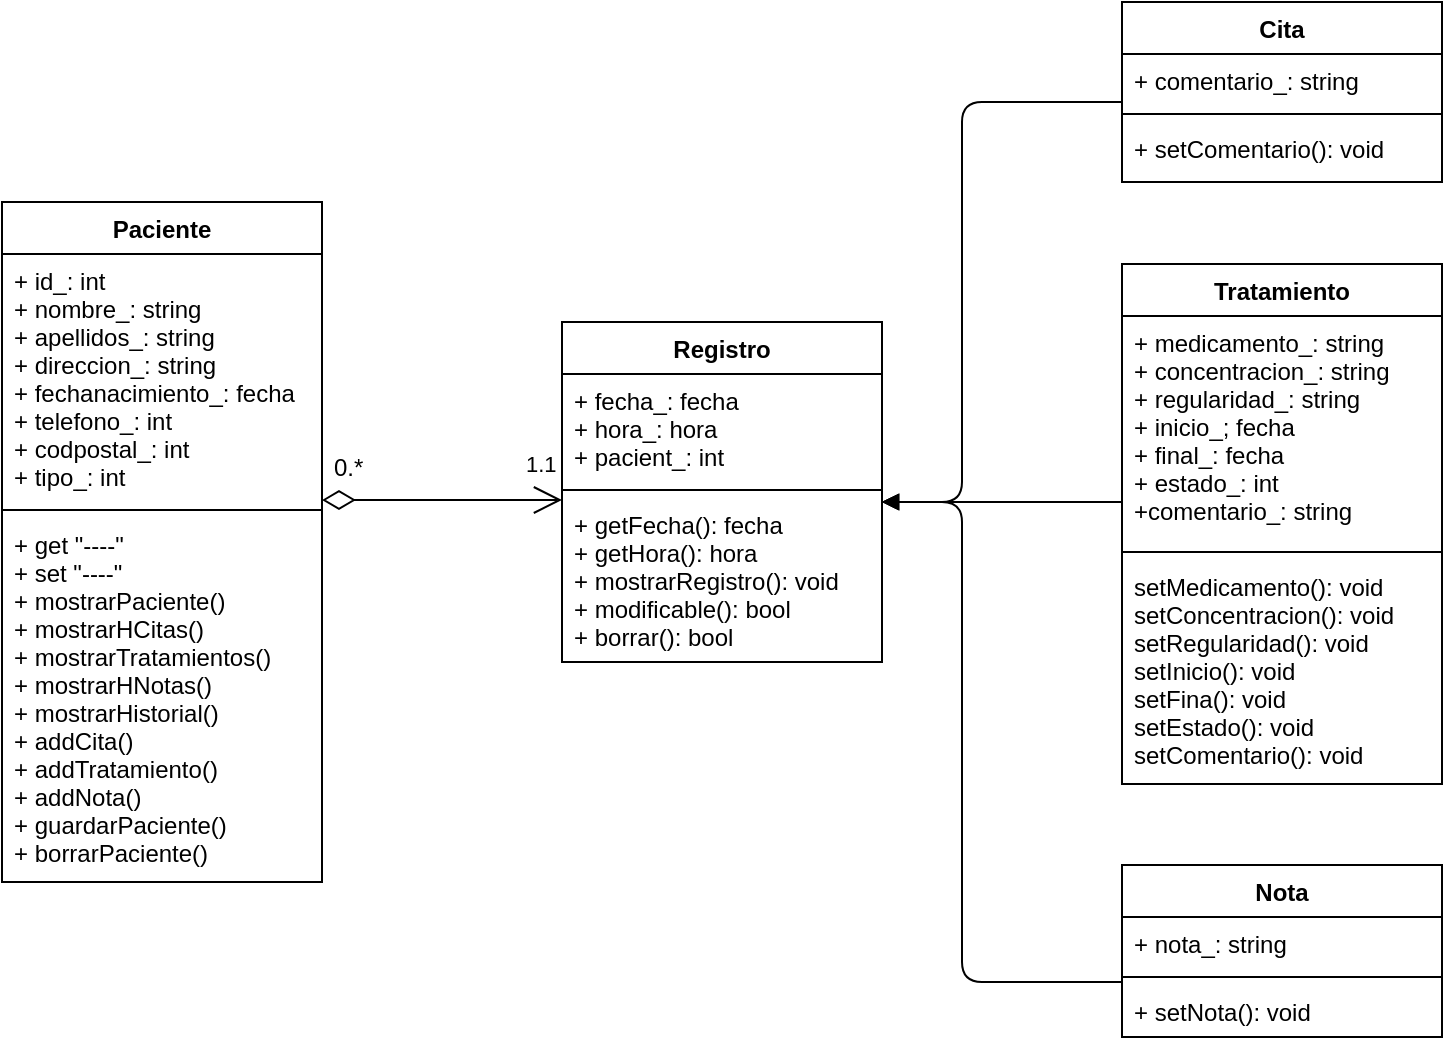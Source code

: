<mxfile version="12.2.0" pages="1"><diagram id="tdgsSn6MBYifOmbUvM1O" name="Page-1"><mxGraphModel dx="1205" dy="608" grid="1" gridSize="10" guides="1" tooltips="1" connect="1" arrows="1" fold="1" page="1" pageScale="1" pageWidth="827" pageHeight="1169" math="0" shadow="0"><root><mxCell id="0"/><mxCell id="1" parent="0"/><mxCell id="RfD7f8O184MrSpGz2rtI-1" value="Paciente" style="swimlane;fontStyle=1;align=center;verticalAlign=top;childLayout=stackLayout;horizontal=1;startSize=26;horizontalStack=0;resizeParent=1;resizeParentMax=0;resizeLast=0;collapsible=1;marginBottom=0;" vertex="1" parent="1"><mxGeometry x="80" y="210" width="160" height="340" as="geometry"/></mxCell><mxCell id="RfD7f8O184MrSpGz2rtI-2" value="+ id_: int&#10;+ nombre_: string&#10;+ apellidos_: string&#10;+ direccion_: string&#10;+ fechanacimiento_: fecha&#10;+ telefono_: int&#10;+ codpostal_: int&#10;+ tipo_: int" style="text;strokeColor=none;fillColor=none;align=left;verticalAlign=top;spacingLeft=4;spacingRight=4;overflow=hidden;rotatable=0;points=[[0,0.5],[1,0.5]];portConstraint=eastwest;" vertex="1" parent="RfD7f8O184MrSpGz2rtI-1"><mxGeometry y="26" width="160" height="124" as="geometry"/></mxCell><mxCell id="RfD7f8O184MrSpGz2rtI-3" value="" style="line;strokeWidth=1;fillColor=none;align=left;verticalAlign=middle;spacingTop=-1;spacingLeft=3;spacingRight=3;rotatable=0;labelPosition=right;points=[];portConstraint=eastwest;" vertex="1" parent="RfD7f8O184MrSpGz2rtI-1"><mxGeometry y="150" width="160" height="8" as="geometry"/></mxCell><mxCell id="RfD7f8O184MrSpGz2rtI-4" value="+ get &quot;----&quot;&#10;+ set &quot;----&quot;&#10;+ mostrarPaciente()&#10;+ mostrarHCitas()&#10;+ mostrarTratamientos()&#10;+ mostrarHNotas()&#10;+ mostrarHistorial()&#10;+ addCita()&#10;+ addTratamiento()&#10;+ addNota()&#10;+ guardarPaciente()&#10;+ borrarPaciente()" style="text;strokeColor=none;fillColor=none;align=left;verticalAlign=top;spacingLeft=4;spacingRight=4;overflow=hidden;rotatable=0;points=[[0,0.5],[1,0.5]];portConstraint=eastwest;" vertex="1" parent="RfD7f8O184MrSpGz2rtI-1"><mxGeometry y="158" width="160" height="182" as="geometry"/></mxCell><mxCell id="RfD7f8O184MrSpGz2rtI-5" value="Nota" style="swimlane;fontStyle=1;align=center;verticalAlign=top;childLayout=stackLayout;horizontal=1;startSize=26;horizontalStack=0;resizeParent=1;resizeParentMax=0;resizeLast=0;collapsible=1;marginBottom=0;" vertex="1" parent="1"><mxGeometry x="640" y="541.5" width="160" height="86" as="geometry"/></mxCell><mxCell id="RfD7f8O184MrSpGz2rtI-6" value="+ nota_: string" style="text;strokeColor=none;fillColor=none;align=left;verticalAlign=top;spacingLeft=4;spacingRight=4;overflow=hidden;rotatable=0;points=[[0,0.5],[1,0.5]];portConstraint=eastwest;" vertex="1" parent="RfD7f8O184MrSpGz2rtI-5"><mxGeometry y="26" width="160" height="26" as="geometry"/></mxCell><mxCell id="RfD7f8O184MrSpGz2rtI-7" value="" style="line;strokeWidth=1;fillColor=none;align=left;verticalAlign=middle;spacingTop=-1;spacingLeft=3;spacingRight=3;rotatable=0;labelPosition=right;points=[];portConstraint=eastwest;" vertex="1" parent="RfD7f8O184MrSpGz2rtI-5"><mxGeometry y="52" width="160" height="8" as="geometry"/></mxCell><mxCell id="RfD7f8O184MrSpGz2rtI-8" value="+ setNota(): void" style="text;strokeColor=none;fillColor=none;align=left;verticalAlign=top;spacingLeft=4;spacingRight=4;overflow=hidden;rotatable=0;points=[[0,0.5],[1,0.5]];portConstraint=eastwest;" vertex="1" parent="RfD7f8O184MrSpGz2rtI-5"><mxGeometry y="60" width="160" height="26" as="geometry"/></mxCell><mxCell id="RfD7f8O184MrSpGz2rtI-9" value="Tratamiento" style="swimlane;fontStyle=1;align=center;verticalAlign=top;childLayout=stackLayout;horizontal=1;startSize=26;horizontalStack=0;resizeParent=1;resizeParentMax=0;resizeLast=0;collapsible=1;marginBottom=0;" vertex="1" parent="1"><mxGeometry x="640" y="241" width="160" height="260" as="geometry"/></mxCell><mxCell id="RfD7f8O184MrSpGz2rtI-10" value="+ medicamento_: string&#10;+ concentracion_: string&#10;+ regularidad_: string&#10;+ inicio_; fecha&#10;+ final_: fecha&#10;+ estado_: int&#10;+comentario_: string" style="text;strokeColor=none;fillColor=none;align=left;verticalAlign=top;spacingLeft=4;spacingRight=4;overflow=hidden;rotatable=0;points=[[0,0.5],[1,0.5]];portConstraint=eastwest;" vertex="1" parent="RfD7f8O184MrSpGz2rtI-9"><mxGeometry y="26" width="160" height="114" as="geometry"/></mxCell><mxCell id="RfD7f8O184MrSpGz2rtI-11" value="" style="line;strokeWidth=1;fillColor=none;align=left;verticalAlign=middle;spacingTop=-1;spacingLeft=3;spacingRight=3;rotatable=0;labelPosition=right;points=[];portConstraint=eastwest;" vertex="1" parent="RfD7f8O184MrSpGz2rtI-9"><mxGeometry y="140" width="160" height="8" as="geometry"/></mxCell><mxCell id="RfD7f8O184MrSpGz2rtI-12" value="setMedicamento(): void&#10;setConcentracion(): void&#10;setRegularidad(): void&#10;setInicio(): void&#10;setFina(): void&#10;setEstado(): void&#10;setComentario(): void" style="text;strokeColor=none;fillColor=none;align=left;verticalAlign=top;spacingLeft=4;spacingRight=4;overflow=hidden;rotatable=0;points=[[0,0.5],[1,0.5]];portConstraint=eastwest;" vertex="1" parent="RfD7f8O184MrSpGz2rtI-9"><mxGeometry y="148" width="160" height="112" as="geometry"/></mxCell><mxCell id="RfD7f8O184MrSpGz2rtI-13" value="Cita" style="swimlane;fontStyle=1;align=center;verticalAlign=top;childLayout=stackLayout;horizontal=1;startSize=26;horizontalStack=0;resizeParent=1;resizeParentMax=0;resizeLast=0;collapsible=1;marginBottom=0;" vertex="1" parent="1"><mxGeometry x="640" y="110" width="160" height="90" as="geometry"/></mxCell><mxCell id="RfD7f8O184MrSpGz2rtI-14" value="+ comentario_: string" style="text;strokeColor=none;fillColor=none;align=left;verticalAlign=top;spacingLeft=4;spacingRight=4;overflow=hidden;rotatable=0;points=[[0,0.5],[1,0.5]];portConstraint=eastwest;" vertex="1" parent="RfD7f8O184MrSpGz2rtI-13"><mxGeometry y="26" width="160" height="26" as="geometry"/></mxCell><mxCell id="RfD7f8O184MrSpGz2rtI-15" value="" style="line;strokeWidth=1;fillColor=none;align=left;verticalAlign=middle;spacingTop=-1;spacingLeft=3;spacingRight=3;rotatable=0;labelPosition=right;points=[];portConstraint=eastwest;" vertex="1" parent="RfD7f8O184MrSpGz2rtI-13"><mxGeometry y="52" width="160" height="8" as="geometry"/></mxCell><mxCell id="RfD7f8O184MrSpGz2rtI-16" value="+ setComentario(): void" style="text;strokeColor=none;fillColor=none;align=left;verticalAlign=top;spacingLeft=4;spacingRight=4;overflow=hidden;rotatable=0;points=[[0,0.5],[1,0.5]];portConstraint=eastwest;" vertex="1" parent="RfD7f8O184MrSpGz2rtI-13"><mxGeometry y="60" width="160" height="30" as="geometry"/></mxCell><mxCell id="RfD7f8O184MrSpGz2rtI-17" value="Registro" style="swimlane;fontStyle=1;align=center;verticalAlign=top;childLayout=stackLayout;horizontal=1;startSize=26;horizontalStack=0;resizeParent=1;resizeParentMax=0;resizeLast=0;collapsible=1;marginBottom=0;" vertex="1" parent="1"><mxGeometry x="360" y="270" width="160" height="170" as="geometry"/></mxCell><mxCell id="RfD7f8O184MrSpGz2rtI-18" value="+ fecha_: fecha&#10;+ hora_: hora&#10;+ pacient_: int" style="text;strokeColor=none;fillColor=none;align=left;verticalAlign=top;spacingLeft=4;spacingRight=4;overflow=hidden;rotatable=0;points=[[0,0.5],[1,0.5]];portConstraint=eastwest;" vertex="1" parent="RfD7f8O184MrSpGz2rtI-17"><mxGeometry y="26" width="160" height="54" as="geometry"/></mxCell><mxCell id="RfD7f8O184MrSpGz2rtI-19" value="" style="line;strokeWidth=1;fillColor=none;align=left;verticalAlign=middle;spacingTop=-1;spacingLeft=3;spacingRight=3;rotatable=0;labelPosition=right;points=[];portConstraint=eastwest;" vertex="1" parent="RfD7f8O184MrSpGz2rtI-17"><mxGeometry y="80" width="160" height="8" as="geometry"/></mxCell><mxCell id="RfD7f8O184MrSpGz2rtI-20" value="+ getFecha(): fecha&#10;+ getHora(): hora&#10;+ mostrarRegistro(): void&#10;+ modificable(): bool&#10;+ borrar(): bool" style="text;strokeColor=none;fillColor=none;align=left;verticalAlign=top;spacingLeft=4;spacingRight=4;overflow=hidden;rotatable=0;points=[[0,0.5],[1,0.5]];portConstraint=eastwest;" vertex="1" parent="RfD7f8O184MrSpGz2rtI-17"><mxGeometry y="88" width="160" height="82" as="geometry"/></mxCell><mxCell id="RfD7f8O184MrSpGz2rtI-27" value="1.1" style="endArrow=open;html=1;endSize=12;startArrow=diamondThin;startSize=14;startFill=0;edgeStyle=orthogonalEdgeStyle;align=left;verticalAlign=bottom;" edge="1" parent="1"><mxGeometry x="0.667" y="9" relative="1" as="geometry"><mxPoint x="240" y="359" as="sourcePoint"/><mxPoint x="360" y="359" as="targetPoint"/><mxPoint as="offset"/></mxGeometry></mxCell><mxCell id="RfD7f8O184MrSpGz2rtI-28" value="" style="html=1;verticalAlign=bottom;endArrow=block;" edge="1" parent="1"><mxGeometry width="80" relative="1" as="geometry"><mxPoint x="640" y="600" as="sourcePoint"/><mxPoint x="520" y="360" as="targetPoint"/><Array as="points"><mxPoint x="560" y="600"/><mxPoint x="560" y="360"/></Array></mxGeometry></mxCell><mxCell id="RfD7f8O184MrSpGz2rtI-29" value="" style="html=1;verticalAlign=bottom;endArrow=block;" edge="1" parent="1"><mxGeometry width="80" relative="1" as="geometry"><mxPoint x="640" y="360" as="sourcePoint"/><mxPoint x="520" y="360" as="targetPoint"/></mxGeometry></mxCell><mxCell id="RfD7f8O184MrSpGz2rtI-30" value="" style="html=1;verticalAlign=bottom;endArrow=block;" edge="1" parent="1"><mxGeometry width="80" relative="1" as="geometry"><mxPoint x="640" y="160" as="sourcePoint"/><mxPoint x="520" y="360" as="targetPoint"/><Array as="points"><mxPoint x="560" y="160"/><mxPoint x="560" y="360"/></Array></mxGeometry></mxCell><mxCell id="RfD7f8O184MrSpGz2rtI-31" value="0.*" style="text;strokeColor=none;fillColor=none;align=left;verticalAlign=top;spacingLeft=4;spacingRight=4;overflow=hidden;rotatable=0;points=[[0,0.5],[1,0.5]];portConstraint=eastwest;" vertex="1" parent="1"><mxGeometry x="240" y="329" width="100" height="26" as="geometry"/></mxCell></root></mxGraphModel></diagram></mxfile>